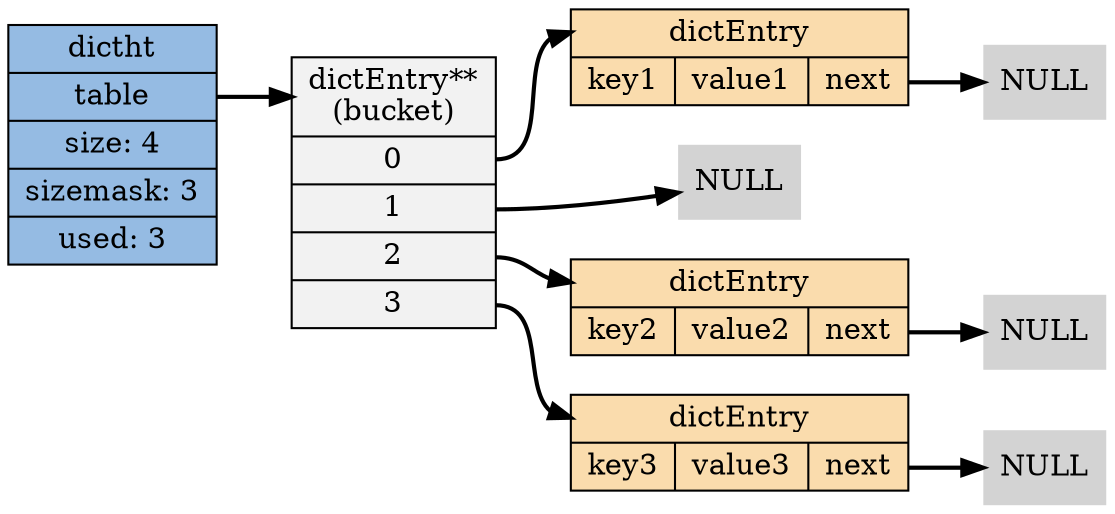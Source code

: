 
digraph hash_table_example {

    // setting

    rankdir = LR;

    node[shape = record, style = filled];

    edge [style = bold];

    // nodes

    ht1 [label="<dictht>dictht | <table> table | size: 4 | sizemask: 3 | used: 3", fillcolor = "#95BBE3"];

    bucket [label="<head>dictEntry**\n(bucket) |<table0> 0 |<table1> 1 |<table2> 2 |<table3> 3 ", fillcolor = "#F2F2F2"];

    pair_1 [label="<head>dictEntry |{key1 | value1 |<next> next}", fillcolor = "#FADCAD"];

    pair_2 [label="<head>dictEntry |{key2 | value2 |<next> next}", fillcolor = "#FADCAD"];

    pair_3 [label="<head>dictEntry |{key3 | value3 |<next> next}", fillcolor = "#FADCAD"];

    null0 [label="NULL", shape=plaintext];
    null1 [label="NULL", shape=plaintext];
    null2 [label="NULL", shape=plaintext];
    null3 [label="NULL", shape=plaintext];

    // lines

    ht1:table -> bucket:head;

    bucket:table0 -> pair_1:head; pair_1:next -> null0;

    bucket:table1 -> null1;

    bucket:table2 -> pair_2:head; pair_2:next -> null2;

    bucket:table3 -> pair_3:head; pair_3:next -> null3;
}
